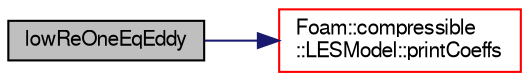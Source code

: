 digraph "lowReOneEqEddy"
{
  bgcolor="transparent";
  edge [fontname="FreeSans",fontsize="10",labelfontname="FreeSans",labelfontsize="10"];
  node [fontname="FreeSans",fontsize="10",shape=record];
  rankdir="LR";
  Node0 [label="lowReOneEqEddy",height=0.2,width=0.4,color="black", fillcolor="grey75", style="filled", fontcolor="black"];
  Node0 -> Node1 [color="midnightblue",fontsize="10",style="solid",fontname="FreeSans"];
  Node1 [label="Foam::compressible\l::LESModel::printCoeffs",height=0.2,width=0.4,color="red",URL="$a30634.html#a772219fa2839ff14534c54f38f8d5ce5",tooltip="Print model coefficients. "];
}
